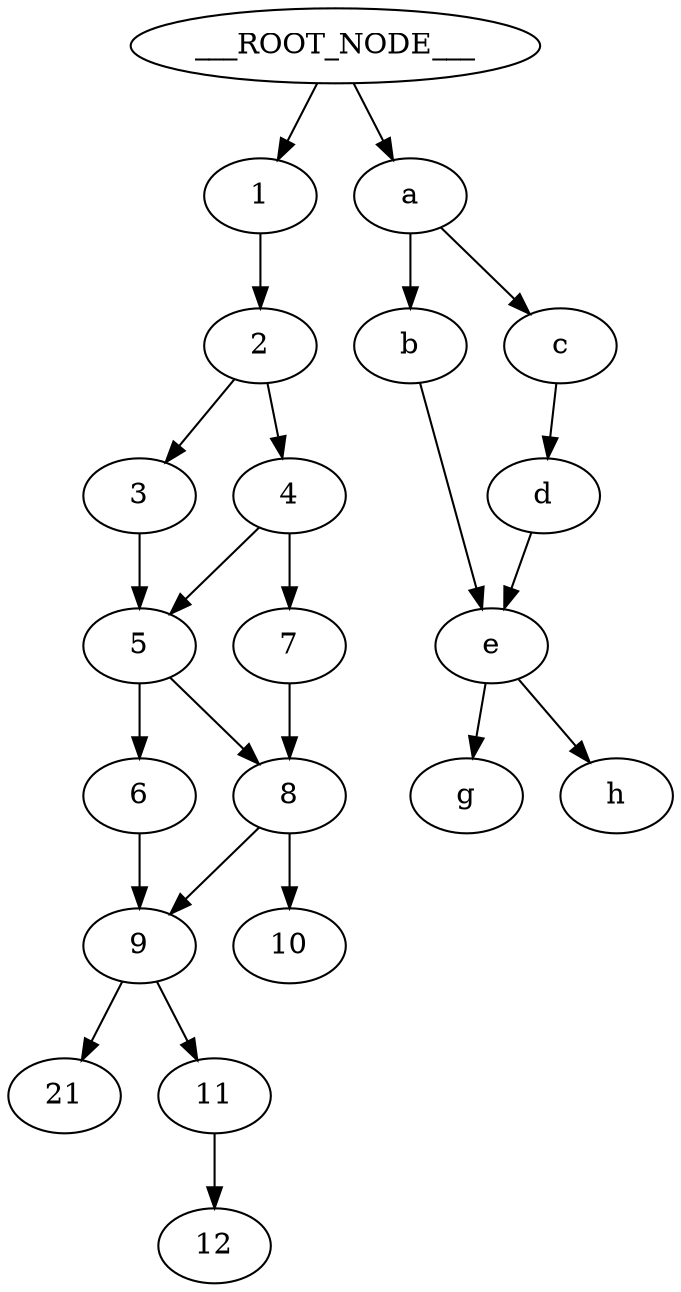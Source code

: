 digraph G {
	"___ROOT_NODE___" -> "1"
	"1" -> "2"
	"2" -> "3"
	"3" -> "5"
	"5" -> "6"
	"6" -> "9"
	"9" -> "21"
	"9" -> "11"
	"11" -> "12"
	"8" -> "9"
	"8" -> "10"
	"5" -> "8"
	"7" -> "8"
	"4" -> "7"
	"4" -> "5"
	"2" -> "4"
	"___ROOT_NODE___" -> "a"
	"a" -> "b"
	"b" -> "e"
	"e" -> "g"
	"e" -> "h"
	"d" -> "e"
	"c" -> "d"
	"a" -> "c"
}
